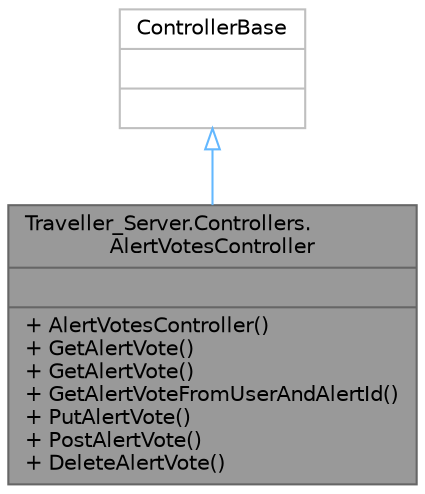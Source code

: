 digraph "Traveller_Server.Controllers.AlertVotesController"
{
 // LATEX_PDF_SIZE
  bgcolor="transparent";
  edge [fontname=Helvetica,fontsize=10,labelfontname=Helvetica,labelfontsize=10];
  node [fontname=Helvetica,fontsize=10,shape=box,height=0.2,width=0.4];
  Node1 [shape=record,label="{Traveller_Server.Controllers.\lAlertVotesController\n||+ AlertVotesController()\l+ GetAlertVote()\l+ GetAlertVote()\l+ GetAlertVoteFromUserAndAlertId()\l+ PutAlertVote()\l+ PostAlertVote()\l+ DeleteAlertVote()\l}",height=0.2,width=0.4,color="gray40", fillcolor="grey60", style="filled", fontcolor="black",tooltip="API Controller for CRUD actions for AlertVotes."];
  Node2 -> Node1 [dir="back",color="steelblue1",style="solid",arrowtail="onormal"];
  Node2 [shape=record,label="{ControllerBase\n||}",height=0.2,width=0.4,color="grey75", fillcolor="white", style="filled",tooltip=" "];
}
